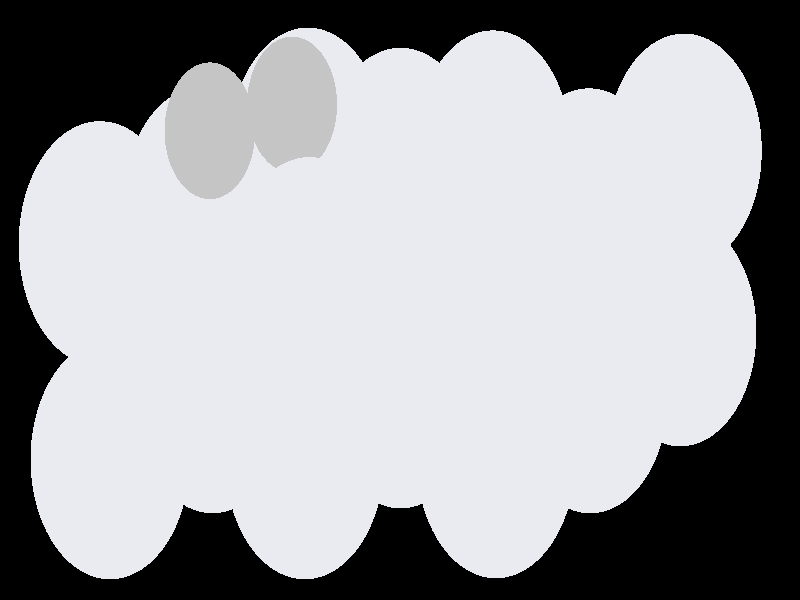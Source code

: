 #include "colors.inc"
#include "finish.inc"

global_settings {assumed_gamma 1 max_trace_level 6}
background {color White transmit 1.0}
camera {perspective
  right -11.41*x up 5.67*y
  direction 100.00*z
  location <0,0,100.00> look_at <0,0,0>}


light_source {<  2.00,   3.00,  40.00> color White
  area_light <0.70, 0, 0>, <0, 0.70, 0>, 3, 3
  adaptive 1 jitter}
// no fog
#declare simple = finish {phong 0.7}
#declare pale = finish {ambient 0.5 diffuse 0.85 roughness 0.001 specular 0.200 }
#declare intermediate = finish {ambient 0.3 diffuse 0.6 specular 0.1 roughness 0.04}
#declare vmd = finish {ambient 0.0 diffuse 0.65 phong 0.1 phong_size 40.0 specular 0.5 }
#declare jmol = finish {ambient 0.2 diffuse 0.6 specular 1 roughness 0.001 metallic}
#declare ase2 = finish {ambient 0.05 brilliance 3 diffuse 0.6 metallic specular 0.7 roughness 0.04 reflection 0.15}
#declare ase3 = finish {ambient 0.15 brilliance 2 diffuse 0.6 metallic specular 1.0 roughness 0.001 reflection 0.0}
#declare glass = finish {ambient 0.05 diffuse 0.3 specular 1.0 roughness 0.001}
#declare glass2 = finish {ambient 0.01 diffuse 0.3 specular 1.0 reflection 0.25 roughness 0.001}
#declare Rcell = 0.050;
#declare Rbond = 0.100;

#macro atom(LOC, R, COL, TRANS, FIN)
  sphere{LOC, R texture{pigment{color COL transmit TRANS} finish{FIN}}}
#end
#macro constrain(LOC, R, COL, TRANS FIN)
union{torus{R, Rcell rotate 45*z texture{pigment{color COL transmit TRANS} finish{FIN}}}
     torus{R, Rcell rotate -45*z texture{pigment{color COL transmit TRANS} finish{FIN}}}
     translate LOC}
#end

// no cell vertices
atom(< -4.23,  -1.54,  -2.31>, 1.16, rgb <0.82, 0.82, 0.88>, 0.0, ase3) // #0
atom(< -1.39,  -1.54,  -2.32>, 1.16, rgb <0.82, 0.82, 0.88>, 0.0, ase3) // #1
atom(<  1.40,  -1.53,  -2.32>, 1.16, rgb <0.82, 0.82, 0.88>, 0.0, ase3) // #2
atom(< -2.80,  -0.95,  -4.71>, 1.16, rgb <0.82, 0.82, 0.88>, 0.0, ase3) // #3
atom(<  0.01,  -0.90,  -4.64>, 1.16, rgb <0.82, 0.82, 0.88>, 0.0, ase3) // #4
atom(<  2.84,  -0.95,  -4.69>, 1.16, rgb <0.82, 0.82, 0.88>, 0.0, ase3) // #5
atom(< -1.35,  -0.25,  -7.07>, 1.16, rgb <0.82, 0.82, 0.88>, 0.0, ase3) // #6
atom(<  1.42,  -0.28,  -7.04>, 1.16, rgb <0.82, 0.82, 0.88>, 0.0, ase3) // #7
atom(<  4.28,  -0.32,  -7.06>, 1.16, rgb <0.82, 0.82, 0.88>, 0.0, ase3) // #8
atom(< -4.28,   0.53,  -0.04>, 1.16, rgb <0.82, 0.82, 0.88>, 0.0, ase3) // #9
atom(< -1.29,   0.19,   0.00>, 1.16, rgb <0.82, 0.82, 0.88>, 0.0, ase3) // #10
atom(<  1.48,   0.26,  -0.13>, 1.16, rgb <0.82, 0.82, 0.88>, 0.0, ase3) // #11
atom(< -2.89,   0.91,  -2.68>, 1.16, rgb <0.82, 0.82, 0.88>, 0.0, ase3) // #12
atom(<  0.01,   1.28,  -2.40>, 1.16, rgb <0.82, 0.82, 0.88>, 0.0, ase3) // #13
atom(<  2.76,   0.89,  -2.51>, 1.16, rgb <0.82, 0.82, 0.88>, 0.0, ase3) // #14
atom(< -1.38,   1.54,  -4.92>, 1.16, rgb <0.82, 0.82, 0.88>, 0.0, ase3) // #15
atom(<  1.39,   1.51,  -4.81>, 1.16, rgb <0.82, 0.82, 0.88>, 0.0, ase3) // #16
atom(<  4.25,   1.48,  -4.88>, 1.16, rgb <0.82, 0.82, 0.88>, 0.0, ase3) // #17
atom(< -2.73,   1.61,  -0.67>, 0.65, rgb <0.56, 0.56, 0.56>, 0.0, ase3) // #18
atom(< -1.56,   1.87,  -1.31>, 0.65, rgb <0.56, 0.56, 0.56>, 0.0, ase3) // #19

// no constraints
